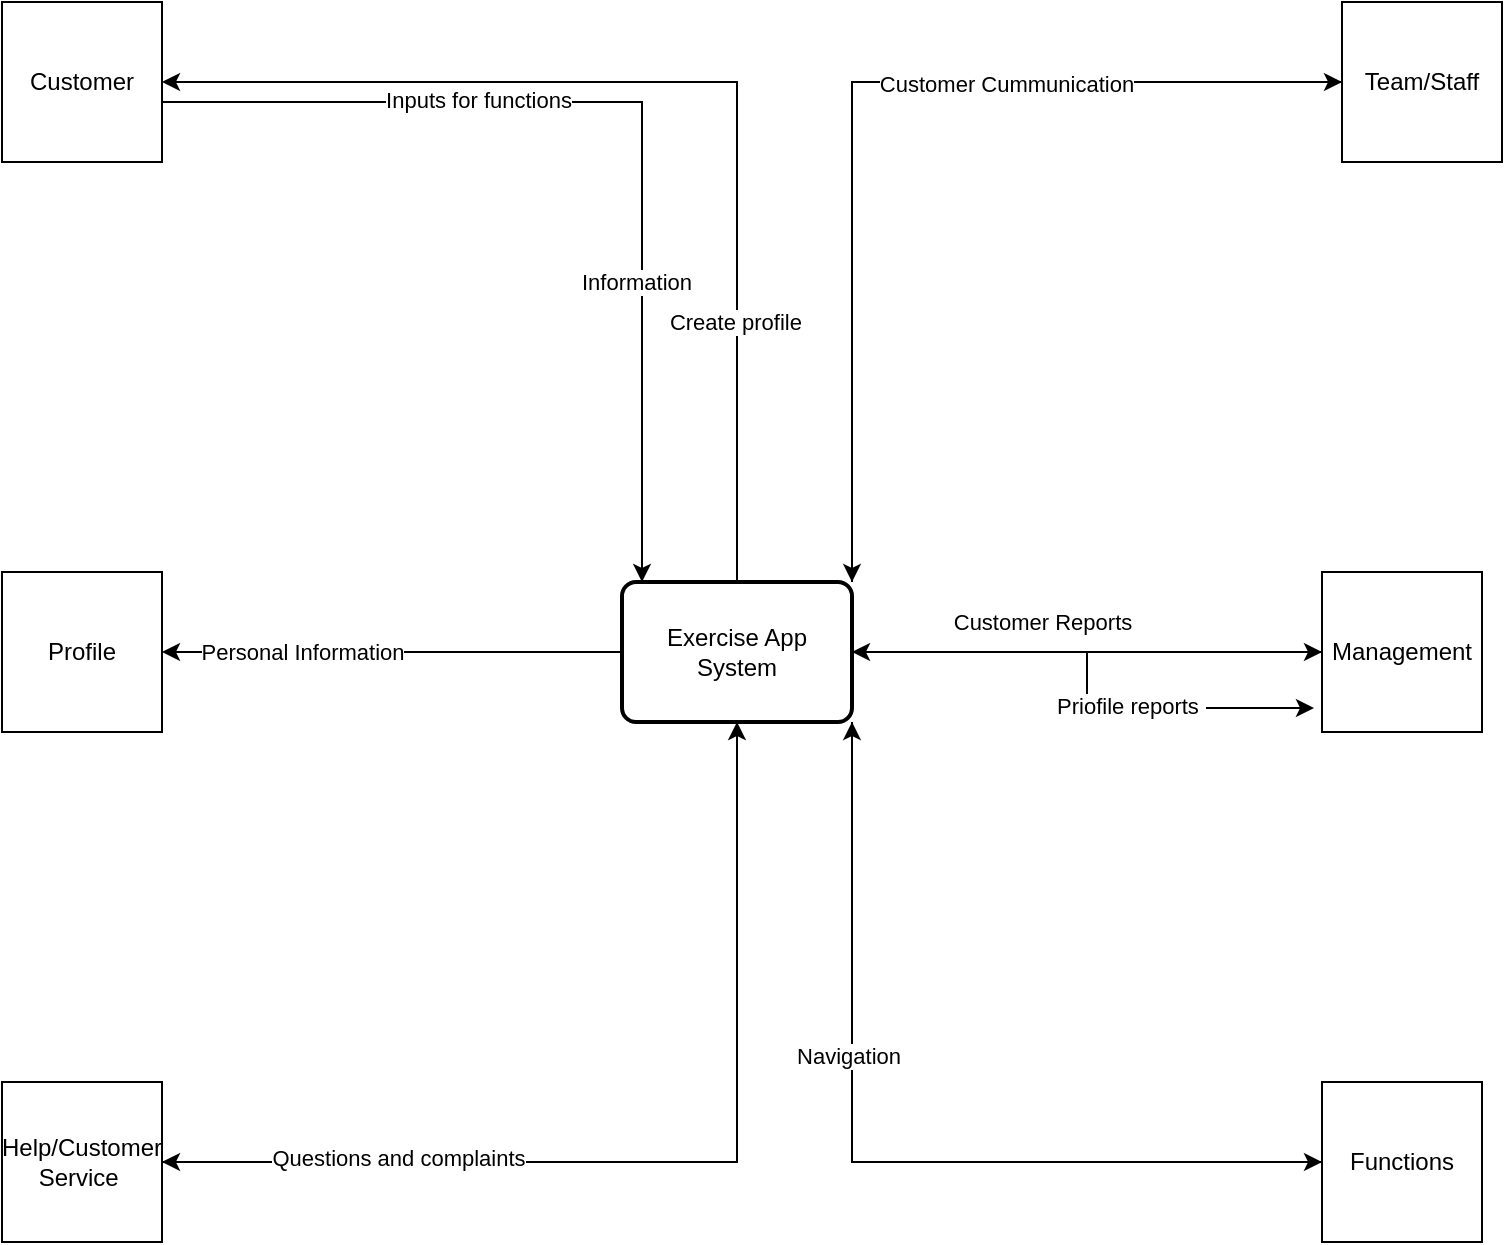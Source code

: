<mxfile version="15.4.0" type="device"><diagram id="ws_BhdJD4J5dFudT0UA-" name="Page-1"><mxGraphModel dx="1422" dy="822" grid="1" gridSize="10" guides="1" tooltips="1" connect="1" arrows="1" fold="1" page="1" pageScale="1" pageWidth="850" pageHeight="1100" math="0" shadow="0"><root><mxCell id="0"/><mxCell id="1" parent="0"/><mxCell id="LzBvNkKuGx4guqRnN42k-2" style="edgeStyle=orthogonalEdgeStyle;rounded=0;orthogonalLoop=1;jettySize=auto;html=1;entryX=1;entryY=0.5;entryDx=0;entryDy=0;" parent="1" source="LzBvNkKuGx4guqRnN42k-1" target="LzBvNkKuGx4guqRnN42k-10" edge="1"><mxGeometry relative="1" as="geometry"><mxPoint x="418" y="160" as="targetPoint"/><Array as="points"><mxPoint x="418" y="120"/></Array></mxGeometry></mxCell><mxCell id="LzBvNkKuGx4guqRnN42k-28" value="Create profile&amp;nbsp;" style="edgeLabel;html=1;align=center;verticalAlign=middle;resizable=0;points=[];" parent="LzBvNkKuGx4guqRnN42k-2" vertex="1" connectable="0"><mxGeometry x="-0.453" y="-1" relative="1" as="geometry"><mxPoint x="-1" y="17" as="offset"/></mxGeometry></mxCell><mxCell id="LzBvNkKuGx4guqRnN42k-4" style="edgeStyle=orthogonalEdgeStyle;rounded=0;orthogonalLoop=1;jettySize=auto;html=1;entryX=0;entryY=0.5;entryDx=0;entryDy=0;" parent="1" source="LzBvNkKuGx4guqRnN42k-1" target="LzBvNkKuGx4guqRnN42k-5" edge="1"><mxGeometry relative="1" as="geometry"><mxPoint x="660" y="405" as="targetPoint"/></mxGeometry></mxCell><mxCell id="LzBvNkKuGx4guqRnN42k-12" style="edgeStyle=orthogonalEdgeStyle;rounded=0;orthogonalLoop=1;jettySize=auto;html=1;" parent="1" source="LzBvNkKuGx4guqRnN42k-1" target="LzBvNkKuGx4guqRnN42k-6" edge="1"><mxGeometry relative="1" as="geometry"/></mxCell><mxCell id="LzBvNkKuGx4guqRnN42k-30" value="Personal Information" style="edgeLabel;html=1;align=center;verticalAlign=middle;resizable=0;points=[];" parent="LzBvNkKuGx4guqRnN42k-12" vertex="1" connectable="0"><mxGeometry x="-0.096" y="1" relative="1" as="geometry"><mxPoint x="-56" y="-1" as="offset"/></mxGeometry></mxCell><mxCell id="LzBvNkKuGx4guqRnN42k-14" style="edgeStyle=orthogonalEdgeStyle;rounded=0;orthogonalLoop=1;jettySize=auto;html=1;entryX=1;entryY=0.5;entryDx=0;entryDy=0;" parent="1" source="LzBvNkKuGx4guqRnN42k-1" target="LzBvNkKuGx4guqRnN42k-8" edge="1"><mxGeometry relative="1" as="geometry"><mxPoint x="418" y="620" as="targetPoint"/><Array as="points"><mxPoint x="418" y="660"/></Array></mxGeometry></mxCell><mxCell id="LzBvNkKuGx4guqRnN42k-16" style="edgeStyle=orthogonalEdgeStyle;rounded=0;orthogonalLoop=1;jettySize=auto;html=1;exitX=1;exitY=0;exitDx=0;exitDy=0;entryX=0;entryY=0.5;entryDx=0;entryDy=0;" parent="1" source="LzBvNkKuGx4guqRnN42k-1" target="LzBvNkKuGx4guqRnN42k-11" edge="1"><mxGeometry relative="1" as="geometry"/></mxCell><mxCell id="LzBvNkKuGx4guqRnN42k-17" style="edgeStyle=orthogonalEdgeStyle;rounded=0;orthogonalLoop=1;jettySize=auto;html=1;exitX=1;exitY=1;exitDx=0;exitDy=0;entryX=0;entryY=0.5;entryDx=0;entryDy=0;" parent="1" source="LzBvNkKuGx4guqRnN42k-1" target="LzBvNkKuGx4guqRnN42k-9" edge="1"><mxGeometry relative="1" as="geometry"/></mxCell><mxCell id="LzBvNkKuGx4guqRnN42k-24" style="edgeStyle=orthogonalEdgeStyle;rounded=0;orthogonalLoop=1;jettySize=auto;html=1;entryX=-0.05;entryY=0.85;entryDx=0;entryDy=0;entryPerimeter=0;" parent="1" source="LzBvNkKuGx4guqRnN42k-1" target="LzBvNkKuGx4guqRnN42k-5" edge="1"><mxGeometry relative="1" as="geometry"/></mxCell><mxCell id="LzBvNkKuGx4guqRnN42k-25" value="Priofile reports&amp;nbsp;" style="edgeLabel;html=1;align=center;verticalAlign=middle;resizable=0;points=[];" parent="LzBvNkKuGx4guqRnN42k-24" vertex="1" connectable="0"><mxGeometry x="0.284" y="1" relative="1" as="geometry"><mxPoint as="offset"/></mxGeometry></mxCell><mxCell id="LzBvNkKuGx4guqRnN42k-1" value="Exercise App&lt;br&gt;System" style="rounded=1;whiteSpace=wrap;html=1;absoluteArcSize=1;arcSize=14;strokeWidth=2;" parent="1" vertex="1"><mxGeometry x="360" y="370" width="115" height="70" as="geometry"/></mxCell><mxCell id="LzBvNkKuGx4guqRnN42k-20" style="edgeStyle=orthogonalEdgeStyle;rounded=0;orthogonalLoop=1;jettySize=auto;html=1;entryX=1;entryY=0.5;entryDx=0;entryDy=0;" parent="1" source="LzBvNkKuGx4guqRnN42k-5" target="LzBvNkKuGx4guqRnN42k-1" edge="1"><mxGeometry relative="1" as="geometry"/></mxCell><mxCell id="LzBvNkKuGx4guqRnN42k-23" value="Customer Reports" style="edgeLabel;html=1;align=center;verticalAlign=middle;resizable=0;points=[];" parent="LzBvNkKuGx4guqRnN42k-20" vertex="1" connectable="0"><mxGeometry x="0.243" y="1" relative="1" as="geometry"><mxPoint x="6" y="-16" as="offset"/></mxGeometry></mxCell><mxCell id="LzBvNkKuGx4guqRnN42k-5" value="Management" style="whiteSpace=wrap;html=1;aspect=fixed;" parent="1" vertex="1"><mxGeometry x="710" y="365" width="80" height="80" as="geometry"/></mxCell><mxCell id="LzBvNkKuGx4guqRnN42k-6" value="Profile" style="whiteSpace=wrap;html=1;aspect=fixed;" parent="1" vertex="1"><mxGeometry x="50" y="365" width="80" height="80" as="geometry"/></mxCell><mxCell id="LzBvNkKuGx4guqRnN42k-18" style="edgeStyle=orthogonalEdgeStyle;rounded=0;orthogonalLoop=1;jettySize=auto;html=1;entryX=0.5;entryY=1;entryDx=0;entryDy=0;" parent="1" source="LzBvNkKuGx4guqRnN42k-8" target="LzBvNkKuGx4guqRnN42k-1" edge="1"><mxGeometry relative="1" as="geometry"/></mxCell><mxCell id="LzBvNkKuGx4guqRnN42k-31" value="Questions and complaints" style="edgeLabel;html=1;align=center;verticalAlign=middle;resizable=0;points=[];" parent="LzBvNkKuGx4guqRnN42k-18" vertex="1" connectable="0"><mxGeometry x="-0.535" y="2" relative="1" as="geometry"><mxPoint as="offset"/></mxGeometry></mxCell><mxCell id="LzBvNkKuGx4guqRnN42k-8" value="Help/Customer Service&amp;nbsp;" style="whiteSpace=wrap;html=1;aspect=fixed;" parent="1" vertex="1"><mxGeometry x="50" y="620" width="80" height="80" as="geometry"/></mxCell><mxCell id="LzBvNkKuGx4guqRnN42k-19" style="edgeStyle=orthogonalEdgeStyle;rounded=0;orthogonalLoop=1;jettySize=auto;html=1;entryX=1;entryY=1;entryDx=0;entryDy=0;" parent="1" source="LzBvNkKuGx4guqRnN42k-9" target="LzBvNkKuGx4guqRnN42k-1" edge="1"><mxGeometry relative="1" as="geometry"/></mxCell><mxCell id="LzBvNkKuGx4guqRnN42k-29" value="Navigation" style="edgeLabel;html=1;align=center;verticalAlign=middle;resizable=0;points=[];" parent="LzBvNkKuGx4guqRnN42k-19" vertex="1" connectable="0"><mxGeometry x="0.266" y="2" relative="1" as="geometry"><mxPoint as="offset"/></mxGeometry></mxCell><mxCell id="LzBvNkKuGx4guqRnN42k-9" value="Functions" style="whiteSpace=wrap;html=1;aspect=fixed;" parent="1" vertex="1"><mxGeometry x="710" y="620" width="80" height="80" as="geometry"/></mxCell><mxCell id="LzBvNkKuGx4guqRnN42k-22" style="edgeStyle=orthogonalEdgeStyle;rounded=0;orthogonalLoop=1;jettySize=auto;html=1;" parent="1" edge="1"><mxGeometry relative="1" as="geometry"><mxPoint x="130" y="130" as="sourcePoint"/><mxPoint x="370" y="370" as="targetPoint"/><Array as="points"><mxPoint x="370" y="130"/></Array></mxGeometry></mxCell><mxCell id="LzBvNkKuGx4guqRnN42k-27" value="Information" style="edgeLabel;html=1;align=center;verticalAlign=middle;resizable=0;points=[];" parent="LzBvNkKuGx4guqRnN42k-22" vertex="1" connectable="0"><mxGeometry x="-0.408" y="-5" relative="1" as="geometry"><mxPoint x="95" y="85" as="offset"/></mxGeometry></mxCell><mxCell id="LzBvNkKuGx4guqRnN42k-32" value="Inputs for functions" style="edgeLabel;html=1;align=center;verticalAlign=middle;resizable=0;points=[];" parent="LzBvNkKuGx4guqRnN42k-22" vertex="1" connectable="0"><mxGeometry x="-0.343" y="1" relative="1" as="geometry"><mxPoint as="offset"/></mxGeometry></mxCell><mxCell id="LzBvNkKuGx4guqRnN42k-10" value="Customer" style="whiteSpace=wrap;html=1;aspect=fixed;" parent="1" vertex="1"><mxGeometry x="50" y="80" width="80" height="80" as="geometry"/></mxCell><mxCell id="LzBvNkKuGx4guqRnN42k-21" style="edgeStyle=orthogonalEdgeStyle;rounded=0;orthogonalLoop=1;jettySize=auto;html=1;entryX=1;entryY=0;entryDx=0;entryDy=0;" parent="1" source="LzBvNkKuGx4guqRnN42k-11" target="LzBvNkKuGx4guqRnN42k-1" edge="1"><mxGeometry relative="1" as="geometry"/></mxCell><mxCell id="LzBvNkKuGx4guqRnN42k-26" value="Customer Cummunication" style="edgeLabel;html=1;align=center;verticalAlign=middle;resizable=0;points=[];" parent="LzBvNkKuGx4guqRnN42k-21" vertex="1" connectable="0"><mxGeometry x="-0.321" y="1" relative="1" as="geometry"><mxPoint as="offset"/></mxGeometry></mxCell><mxCell id="LzBvNkKuGx4guqRnN42k-11" value="Team/Staff" style="whiteSpace=wrap;html=1;aspect=fixed;" parent="1" vertex="1"><mxGeometry x="720" y="80" width="80" height="80" as="geometry"/></mxCell></root></mxGraphModel></diagram></mxfile> 

